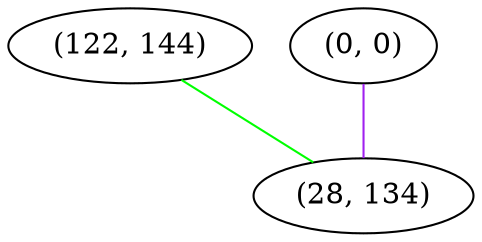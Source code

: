 graph "" {
"(122, 144)";
"(0, 0)";
"(28, 134)";
"(122, 144)" -- "(28, 134)"  [color=green, key=0, weight=2];
"(0, 0)" -- "(28, 134)"  [color=purple, key=0, weight=4];
}
